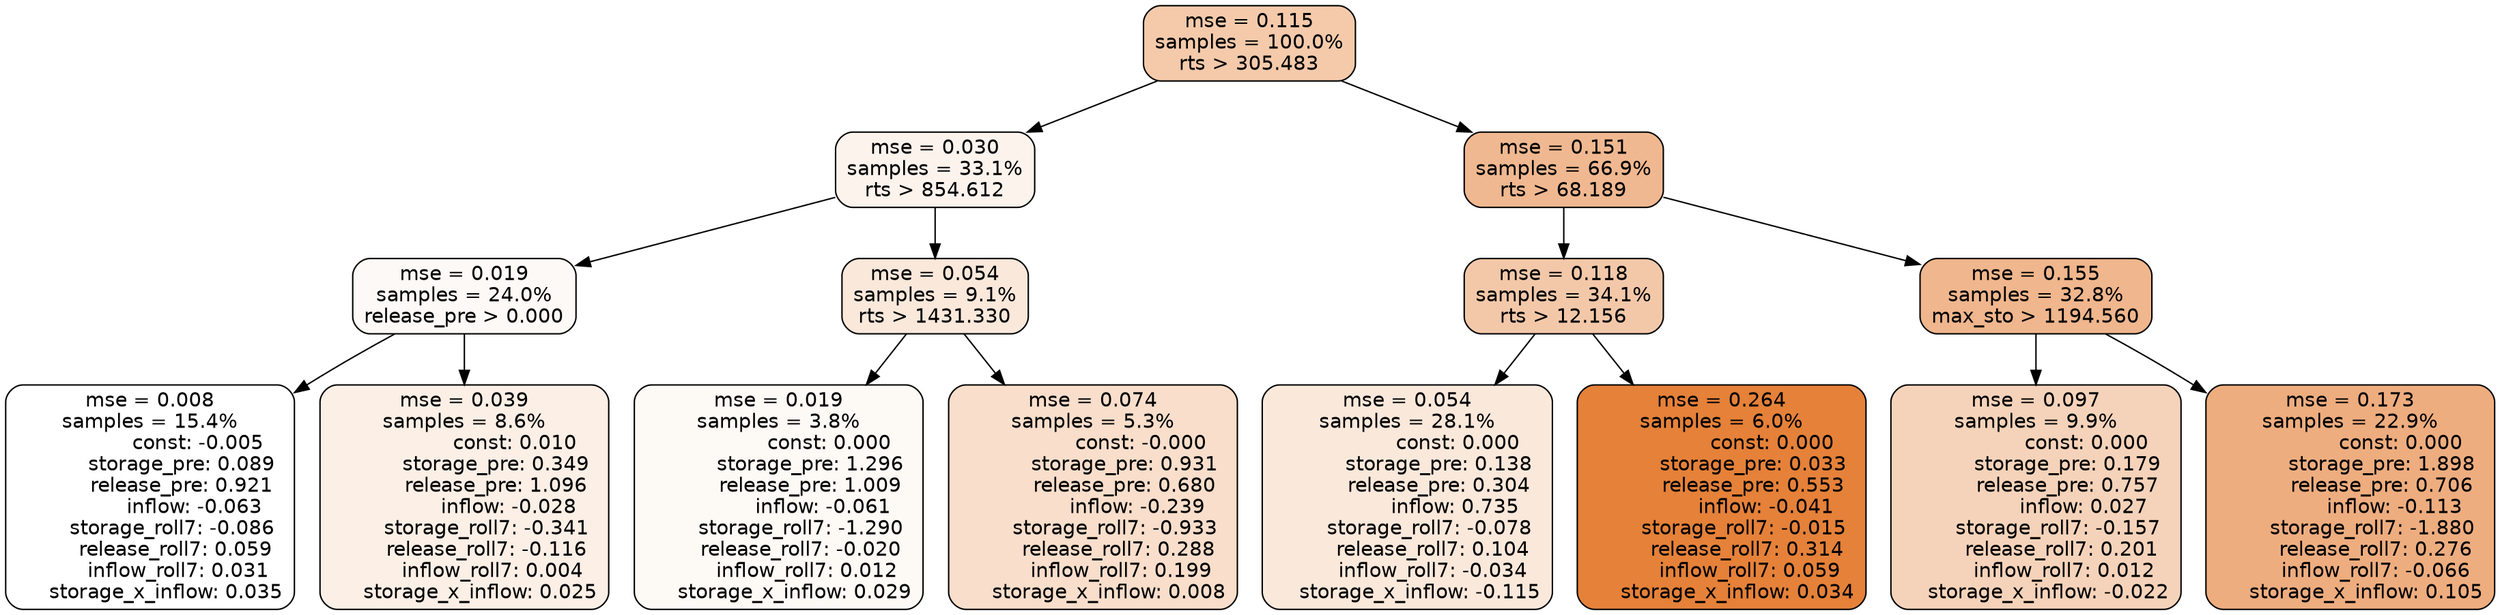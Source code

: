 digraph tree {
node [shape=rectangle, style="filled, rounded", color="black", fontname=helvetica] ;
edge [fontname=helvetica] ;
	"0" [label="mse = 0.115
samples = 100.0%
rts > 305.483", fillcolor="#f4caab"]
	"8" [label="mse = 0.030
samples = 33.1%
rts > 854.612", fillcolor="#fcf3ed"]
	"1" [label="mse = 0.151
samples = 66.9%
rts > 68.189", fillcolor="#f0b890"]
	"9" [label="mse = 0.019
samples = 24.0%
release_pre > 0.000", fillcolor="#fdf9f6"]
	"12" [label="mse = 0.054
samples = 9.1%
rts > 1431.330", fillcolor="#fae8db"]
	"2" [label="mse = 0.118
samples = 34.1%
rts > 12.156", fillcolor="#f3c8a9"]
	"5" [label="mse = 0.155
samples = 32.8%
max_sto > 1194.560", fillcolor="#f0b68d"]
	"10" [label="mse = 0.008
samples = 15.4%
               const: -0.005
          storage_pre: 0.089
          release_pre: 0.921
              inflow: -0.063
       storage_roll7: -0.086
        release_roll7: 0.059
         inflow_roll7: 0.031
     storage_x_inflow: 0.035", fillcolor="#ffffff"]
	"11" [label="mse = 0.039
samples = 8.6%
                const: 0.010
          storage_pre: 0.349
          release_pre: 1.096
              inflow: -0.028
       storage_roll7: -0.341
       release_roll7: -0.116
         inflow_roll7: 0.004
     storage_x_inflow: 0.025", fillcolor="#fbefe6"]
	"14" [label="mse = 0.019
samples = 3.8%
                const: 0.000
          storage_pre: 1.296
          release_pre: 1.009
              inflow: -0.061
       storage_roll7: -1.290
       release_roll7: -0.020
         inflow_roll7: 0.012
     storage_x_inflow: 0.029", fillcolor="#fdf9f5"]
	"13" [label="mse = 0.074
samples = 5.3%
               const: -0.000
          storage_pre: 0.931
          release_pre: 0.680
              inflow: -0.239
       storage_roll7: -0.933
        release_roll7: 0.288
         inflow_roll7: 0.199
     storage_x_inflow: 0.008", fillcolor="#f8decb"]
	"3" [label="mse = 0.054
samples = 28.1%
                const: 0.000
          storage_pre: 0.138
          release_pre: 0.304
               inflow: 0.735
       storage_roll7: -0.078
        release_roll7: 0.104
        inflow_roll7: -0.034
    storage_x_inflow: -0.115", fillcolor="#fae8db"]
	"4" [label="mse = 0.264
samples = 6.0%
                const: 0.000
          storage_pre: 0.033
          release_pre: 0.553
              inflow: -0.041
       storage_roll7: -0.015
        release_roll7: 0.314
         inflow_roll7: 0.059
     storage_x_inflow: 0.034", fillcolor="#e58139"]
	"7" [label="mse = 0.097
samples = 9.9%
                const: 0.000
          storage_pre: 0.179
          release_pre: 0.757
               inflow: 0.027
       storage_roll7: -0.157
        release_roll7: 0.201
         inflow_roll7: 0.012
    storage_x_inflow: -0.022", fillcolor="#f5d3ba"]
	"6" [label="mse = 0.173
samples = 22.9%
                const: 0.000
          storage_pre: 1.898
          release_pre: 0.706
              inflow: -0.113
       storage_roll7: -1.880
        release_roll7: 0.276
        inflow_roll7: -0.066
     storage_x_inflow: 0.105", fillcolor="#eead7f"]

	"0" -> "1"
	"0" -> "8"
	"8" -> "9"
	"8" -> "12"
	"1" -> "2"
	"1" -> "5"
	"9" -> "10"
	"9" -> "11"
	"12" -> "13"
	"12" -> "14"
	"2" -> "3"
	"2" -> "4"
	"5" -> "6"
	"5" -> "7"
}